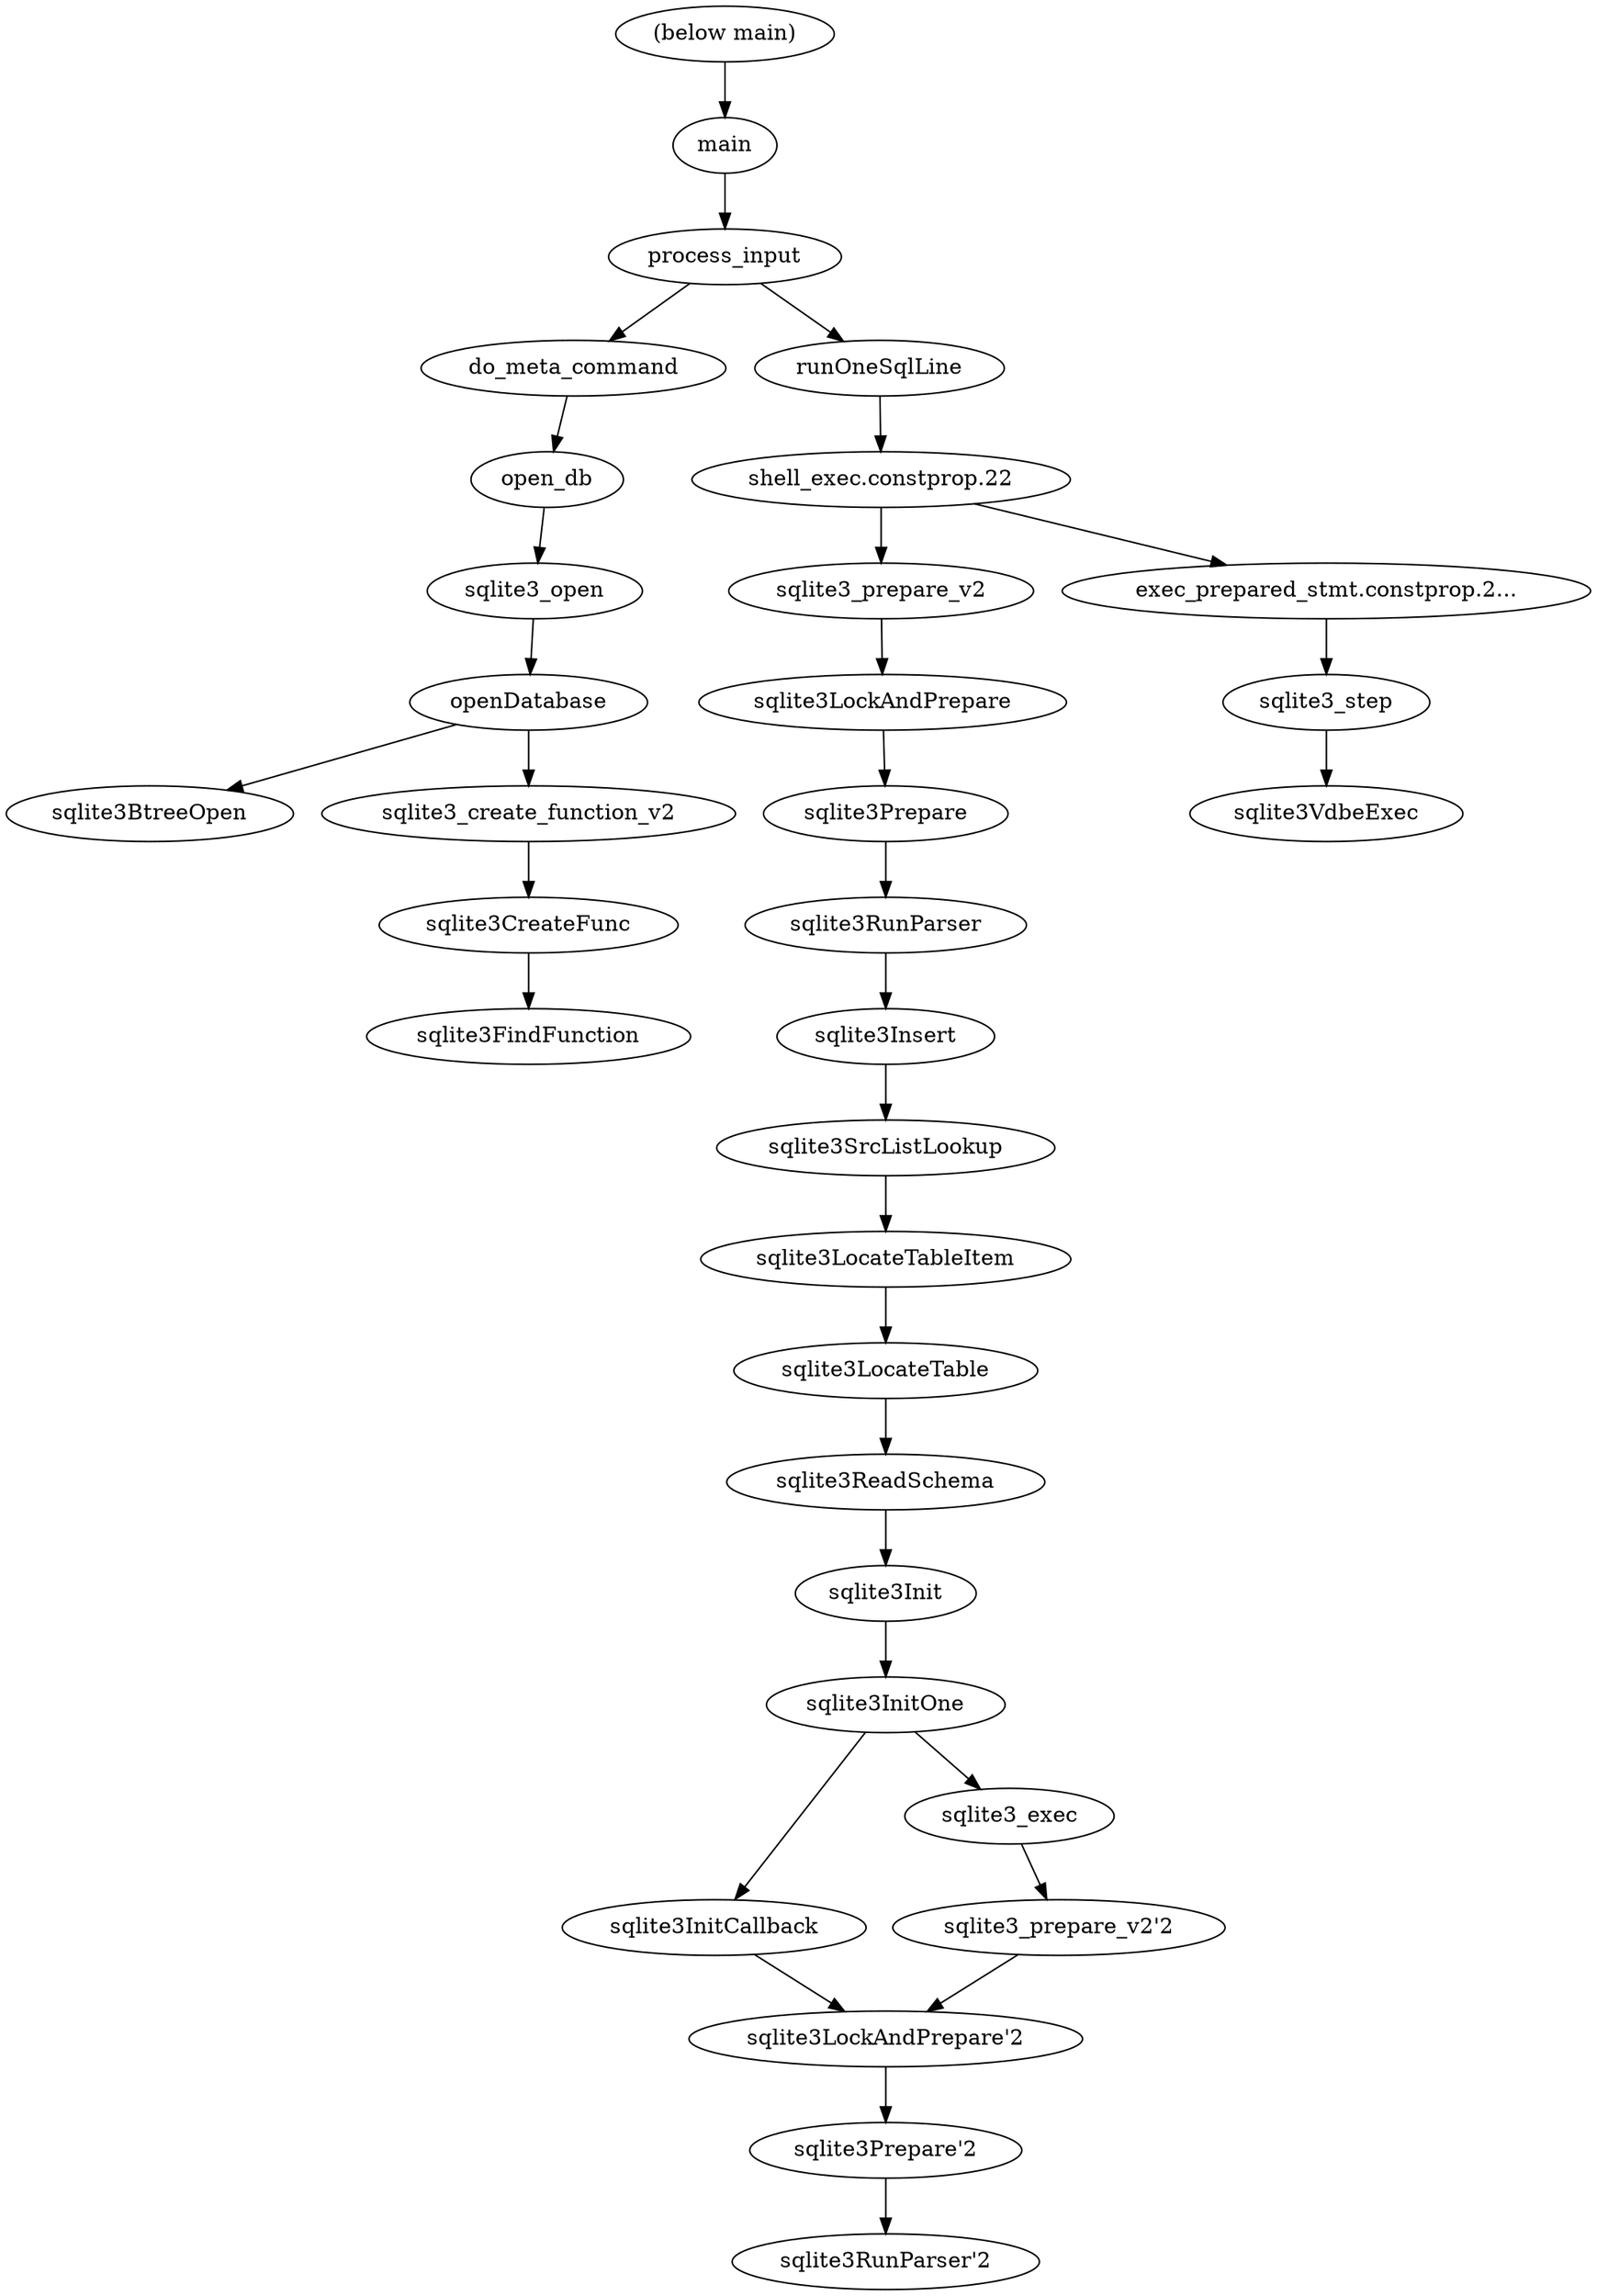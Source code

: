 digraph "callgraph" {
  F2549ca8 [label="sqlite3LocateTable"];
  F254a0c8 [label="sqlite3ReadSchema"];
  F2552f98 [label="sqlite3_step"];
  F2553358 [label="sqlite3VdbeExec"];
  F2554018 [label="sqlite3RunParser'2"];
  F2560388 [label="openDatabase"];
  F2561f88 [label="sqlite3BtreeOpen"];
  F2563e08 [label="sqlite3_create_function_v2"];
  F25803d8 [label="sqlite3FindFunction"];
  F2582ba8 [label="sqlite3Prepare"];
  F2583b18 [label="sqlite3RunParser"];
  F25849f8 [label="sqlite3Prepare'2"];
  F2586ac8 [label="sqlite3LocateTableItem"];
  F25bcb18 [label="sqlite3Init"];
  F25bcea8 [label="sqlite3InitOne"];
  F25cb538 [label="sqlite3CreateFunc"];
  F25ccf58 [label="sqlite3LockAndPrepare"];
  F25cd708 [label="sqlite3LockAndPrepare'2"];
  F25fa538 [label="sqlite3Insert"];
  F25fba98 [label="sqlite3SrcListLookup"];
  F2620ab8 [label="sqlite3_open"];
  F2622bb8 [label="sqlite3_prepare_v2"];
  F2623188 [label="sqlite3_prepare_v2'2"];
  F26238e8 [label="sqlite3InitCallback"];
  F26247d8 [label="sqlite3_exec"];
  F26a3b98 [label="do_meta_command"];
  F26a4928 [label="open_db"];
  F26a51f8 [label="exec_prepared_stmt.constprop.2..."];
  F26a5eb8 [label="runOneSqlLine"];
  F26a6478 [label="shell_exec.constprop.22"];
  F26a8ec8 [label="main"];
  F26aa588 [label="process_input"];
  F2744e98 [label="(below main)"];
  F2549ca8 -> F254a0c8 [weight=2];
  F254a0c8 -> F25bcb18 [weight=2];
  F2552f98 -> F2553358 [weight=2];
  F2560388 -> F2561f88 [weight=2];
  F2560388 -> F2563e08 [weight=2];
  F2563e08 -> F25cb538 [weight=2];
  F2582ba8 -> F2583b18 [weight=2];
  F2583b18 -> F25fa538 [weight=2];
  F25849f8 -> F2554018 [weight=2];
  F2586ac8 -> F2549ca8 [weight=2];
  F25bcb18 -> F25bcea8 [weight=2];
  F25bcea8 -> F26238e8 [weight=2];
  F25bcea8 -> F26247d8 [weight=2];
  F25cb538 -> F25803d8 [weight=2];
  F25ccf58 -> F2582ba8 [weight=2];
  F25cd708 -> F25849f8 [weight=2];
  F25fa538 -> F25fba98 [weight=2];
  F25fba98 -> F2586ac8 [weight=2];
  F2620ab8 -> F2560388 [weight=2];
  F2622bb8 -> F25ccf58 [weight=2];
  F2623188 -> F25cd708 [weight=2];
  F26238e8 -> F25cd708 [weight=2];
  F26247d8 -> F2623188 [weight=2];
  F26a3b98 -> F26a4928 [weight=2];
  F26a4928 -> F2620ab8 [weight=2];
  F26a51f8 -> F2552f98 [weight=2];
  F26a5eb8 -> F26a6478 [weight=2];
  F26a6478 -> F2622bb8 [weight=2];
  F26a6478 -> F26a51f8 [weight=2];
  F26a8ec8 -> F26aa588 [weight=2];
  F26aa588 -> F26a3b98 [weight=2];
  F26aa588 -> F26a5eb8 [weight=2];
  F2744e98 -> F26a8ec8 [weight=2];
}
